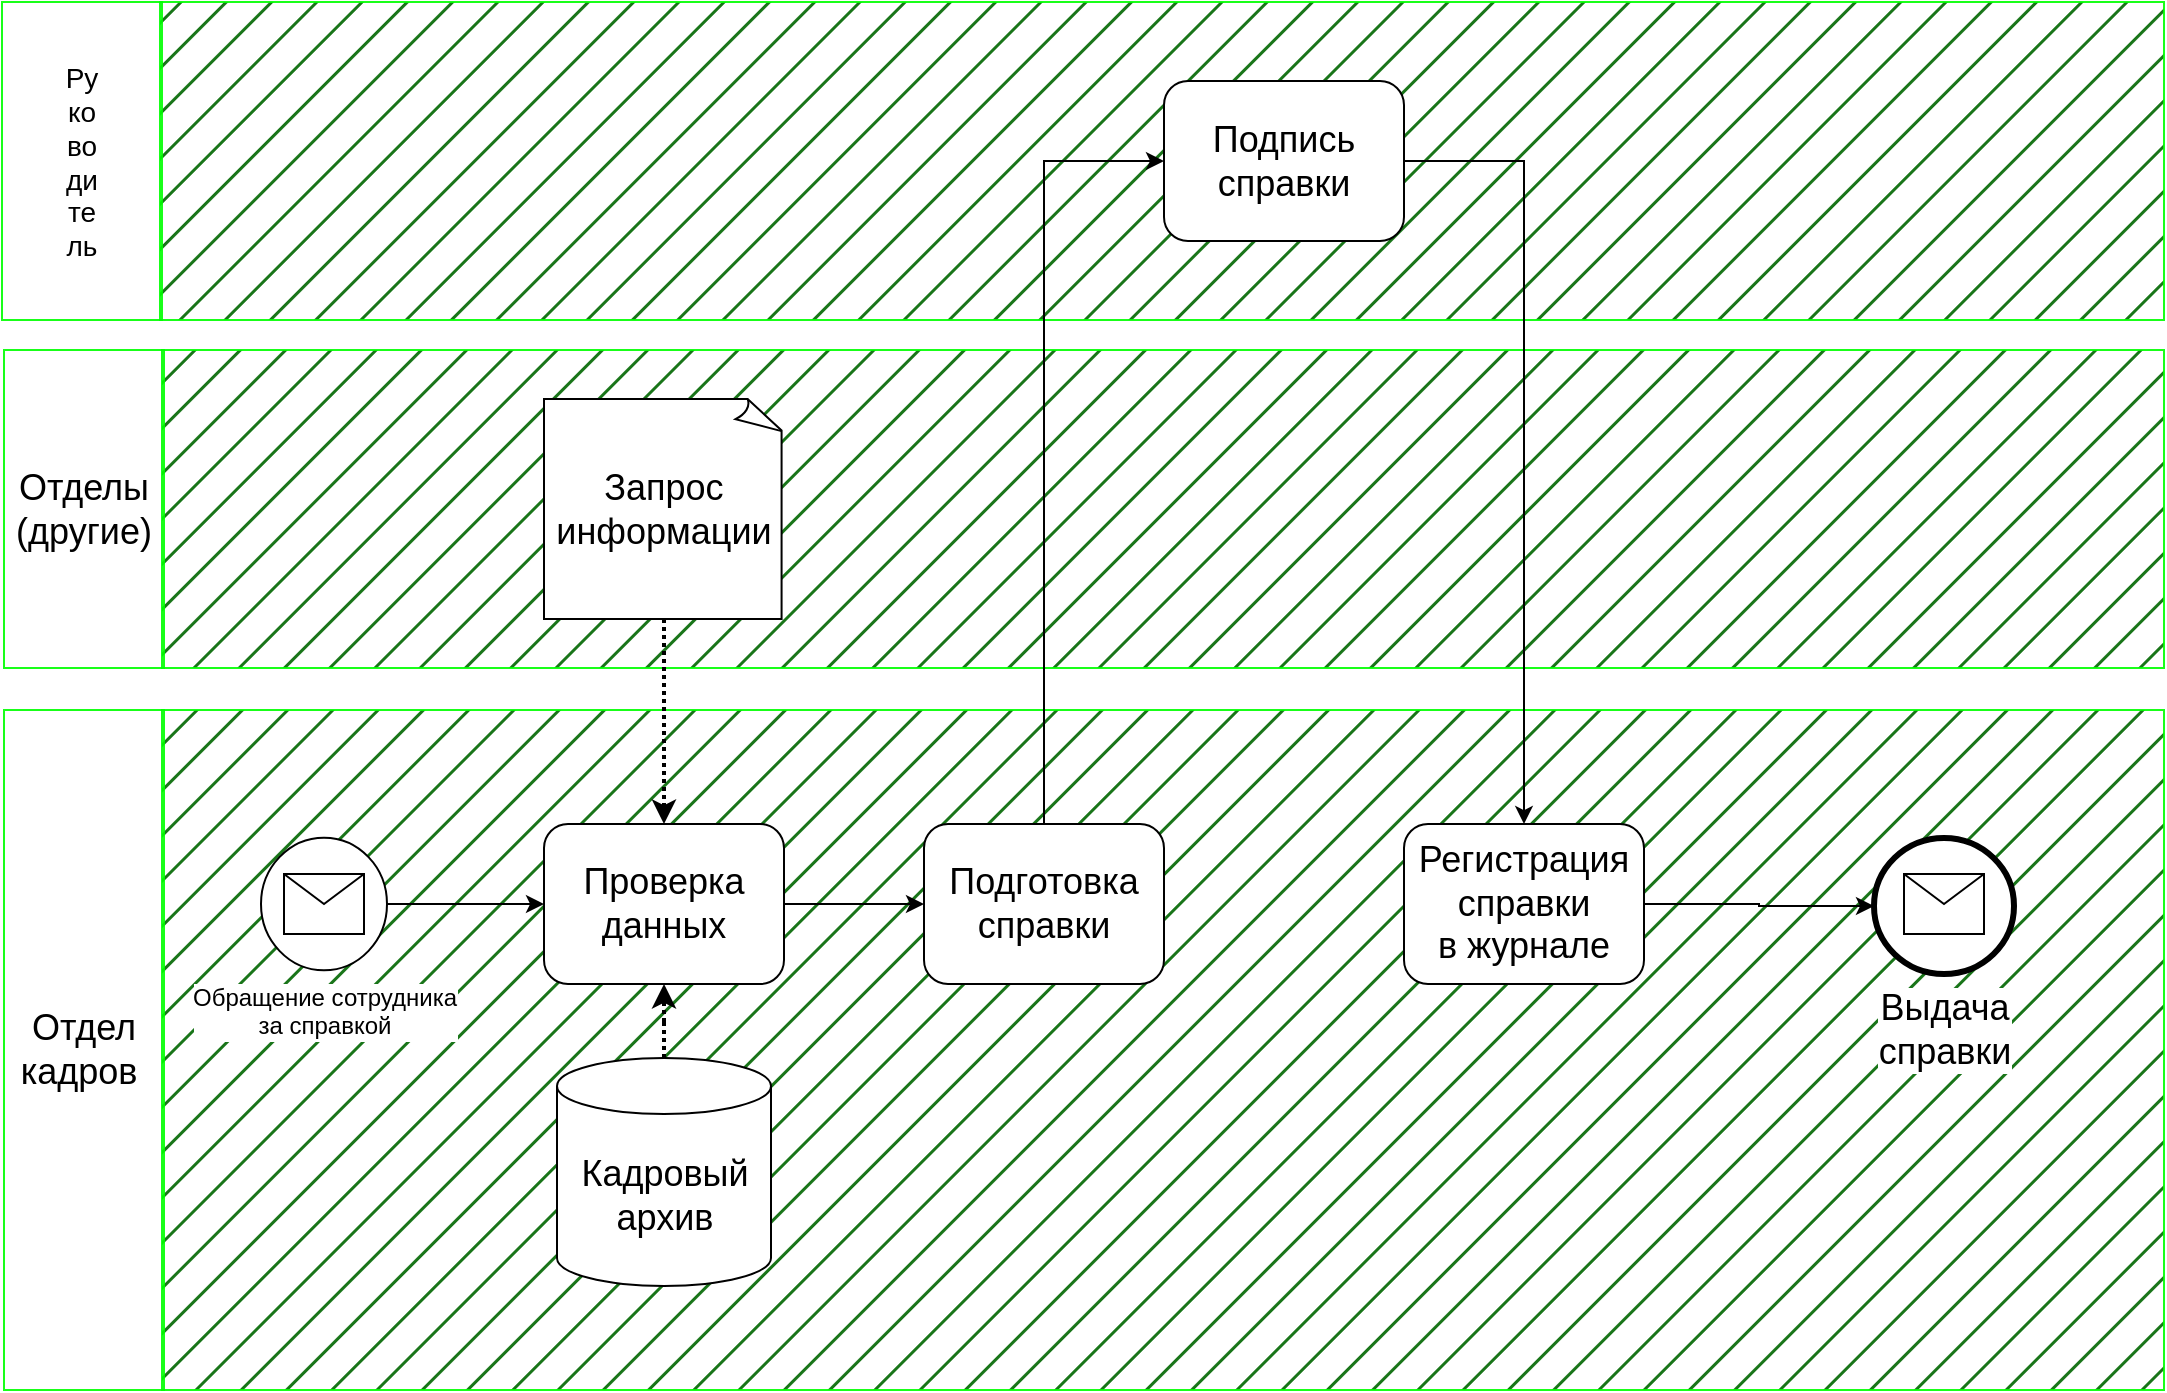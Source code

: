 <mxfile version="22.0.4" type="device">
  <diagram name="Page-1" id="2a216829-ef6e-dabb-86c1-c78162f3ba2b">
    <mxGraphModel dx="2200" dy="1290" grid="1" gridSize="10" guides="1" tooltips="1" connect="1" arrows="1" fold="1" page="1" pageScale="1" pageWidth="850" pageHeight="1100" background="none" math="0" shadow="0">
      <root>
        <mxCell id="0" />
        <mxCell id="1" parent="0" />
        <mxCell id="Nw8e_-uAzRaYwNXOCAyZ-13" value="" style="rounded=0;whiteSpace=wrap;html=1;fillStyle=hatch;fillColor=#006600;strokeColor=#00FF00;gradientColor=none;opacity=90;" vertex="1" parent="1">
          <mxGeometry x="118" y="146" width="1002" height="159" as="geometry" />
        </mxCell>
        <mxCell id="Nw8e_-uAzRaYwNXOCAyZ-11" value="" style="rounded=0;whiteSpace=wrap;html=1;fillStyle=hatch;fillColor=#006600;strokeColor=#00FF00;gradientColor=none;opacity=90;" vertex="1" parent="1">
          <mxGeometry x="119" y="320" width="1001" height="159" as="geometry" />
        </mxCell>
        <mxCell id="Nw8e_-uAzRaYwNXOCAyZ-2" value="" style="rounded=0;whiteSpace=wrap;html=1;fillStyle=hatch;fillColor=#006600;strokeColor=#00FF00;gradientColor=none;opacity=90;" vertex="1" parent="1">
          <mxGeometry x="119" y="500" width="1001" height="340" as="geometry" />
        </mxCell>
        <mxCell id="7a84cebc1def654-1" value="Обращение сотрудника &lt;br&gt;за справкой" style="shape=mxgraph.bpmn.shape;html=1;verticalLabelPosition=bottom;labelBackgroundColor=#ffffff;verticalAlign=top;perimeter=ellipsePerimeter;outline=standard;symbol=general;" parent="1" vertex="1">
          <mxGeometry x="168.5" y="563.88" width="63" height="66.25" as="geometry" />
        </mxCell>
        <mxCell id="7a84cebc1def654-2" value="&lt;font style=&quot;font-size: 18px;&quot;&gt;Проверка данных&lt;/font&gt;" style="shape=ext;rounded=1;html=1;whiteSpace=wrap;" parent="1" vertex="1">
          <mxGeometry x="310" y="557.01" width="120" height="80" as="geometry" />
        </mxCell>
        <mxCell id="7a84cebc1def654-3" value="&lt;font style=&quot;font-size: 18px;&quot;&gt;Подготовка&lt;br&gt;справки&lt;/font&gt;" style="shape=ext;rounded=1;html=1;whiteSpace=wrap;" parent="1" vertex="1">
          <mxGeometry x="500" y="557" width="120" height="80" as="geometry" />
        </mxCell>
        <mxCell id="7a84cebc1def654-8" value="&lt;font style=&quot;font-size: 18px;&quot;&gt;Подпись&lt;br&gt;справки&lt;/font&gt;" style="shape=ext;rounded=1;html=1;whiteSpace=wrap;" parent="1" vertex="1">
          <mxGeometry x="620" y="185.5" width="120" height="80" as="geometry" />
        </mxCell>
        <mxCell id="7a84cebc1def654-26" value="&lt;font style=&quot;font-size: 18px;&quot;&gt;Выдача&lt;br&gt;справки&lt;/font&gt;" style="shape=mxgraph.bpmn.shape;html=1;verticalLabelPosition=bottom;labelBackgroundColor=#ffffff;verticalAlign=top;perimeter=ellipsePerimeter;outline=end;symbol=general;" parent="1" vertex="1">
          <mxGeometry x="975" y="564.01" width="70" height="67.99" as="geometry" />
        </mxCell>
        <mxCell id="7a84cebc1def654-36" style="edgeStyle=orthogonalEdgeStyle;rounded=0;html=1;jettySize=auto;orthogonalLoop=1;" parent="1" source="7a84cebc1def654-1" target="7a84cebc1def654-2" edge="1">
          <mxGeometry relative="1" as="geometry" />
        </mxCell>
        <mxCell id="7a84cebc1def654-39" style="edgeStyle=orthogonalEdgeStyle;rounded=0;html=1;jettySize=auto;orthogonalLoop=1;" parent="1" source="7a84cebc1def654-2" target="7a84cebc1def654-3" edge="1">
          <mxGeometry relative="1" as="geometry" />
        </mxCell>
        <mxCell id="7a84cebc1def654-47" style="edgeStyle=orthogonalEdgeStyle;rounded=0;html=1;jettySize=auto;orthogonalLoop=1;entryX=0;entryY=0.5;entryDx=0;entryDy=0;" parent="1" source="7a84cebc1def654-3" target="7a84cebc1def654-8" edge="1">
          <mxGeometry relative="1" as="geometry">
            <mxPoint x="830.059" y="324" as="targetPoint" />
          </mxGeometry>
        </mxCell>
        <mxCell id="7a84cebc1def654-49" style="edgeStyle=orthogonalEdgeStyle;rounded=0;html=1;jettySize=auto;orthogonalLoop=1;entryX=0.5;entryY=0;entryDx=0;entryDy=0;exitX=1;exitY=0.5;exitDx=0;exitDy=0;" parent="1" source="7a84cebc1def654-8" target="Nw8e_-uAzRaYwNXOCAyZ-15" edge="1">
          <mxGeometry relative="1" as="geometry">
            <mxPoint x="875" y="405" as="targetPoint" />
          </mxGeometry>
        </mxCell>
        <mxCell id="7a84cebc1def654-58" style="edgeStyle=orthogonalEdgeStyle;rounded=0;html=1;jettySize=auto;orthogonalLoop=1;entryX=0;entryY=0.5;entryDx=0;entryDy=0;exitX=1;exitY=0.5;exitDx=0;exitDy=0;" parent="1" source="Nw8e_-uAzRaYwNXOCAyZ-15" target="7a84cebc1def654-26" edge="1">
          <mxGeometry relative="1" as="geometry">
            <mxPoint x="1012" y="592.059" as="sourcePoint" />
            <mxPoint x="664.0" y="592" as="targetPoint" />
          </mxGeometry>
        </mxCell>
        <mxCell id="7a84cebc1def654-59" style="edgeStyle=orthogonalEdgeStyle;rounded=0;html=1;jettySize=auto;orthogonalLoop=1;" parent="1" target="7a84cebc1def654-20" edge="1">
          <mxGeometry relative="1" as="geometry">
            <mxPoint x="859" y="711.941" as="sourcePoint" />
          </mxGeometry>
        </mxCell>
        <mxCell id="7a84cebc1def654-60" style="edgeStyle=orthogonalEdgeStyle;rounded=0;html=1;jettySize=auto;orthogonalLoop=1;endArrow=none;endFill=0;" parent="1" target="7a84cebc1def654-22" edge="1">
          <mxGeometry relative="1" as="geometry">
            <mxPoint x="799" y="792.0" as="sourcePoint" />
          </mxGeometry>
        </mxCell>
        <mxCell id="7a84cebc1def654-61" style="edgeStyle=orthogonalEdgeStyle;rounded=0;html=1;jettySize=auto;orthogonalLoop=1;endArrow=none;endFill=0;" parent="1" target="7a84cebc1def654-20" edge="1">
          <mxGeometry relative="1" as="geometry">
            <mxPoint x="944" y="792.0" as="sourcePoint" />
          </mxGeometry>
        </mxCell>
        <mxCell id="7a84cebc1def654-63" style="edgeStyle=orthogonalEdgeStyle;rounded=0;html=1;jettySize=auto;orthogonalLoop=1;endArrow=none;endFill=0;" parent="1" target="7a84cebc1def654-18" edge="1">
          <mxGeometry relative="1" as="geometry">
            <mxPoint x="1114" y="792.0" as="sourcePoint" />
          </mxGeometry>
        </mxCell>
        <mxCell id="7a84cebc1def654-64" style="edgeStyle=orthogonalEdgeStyle;rounded=0;html=1;jettySize=auto;orthogonalLoop=1;" parent="1" target="7a84cebc1def654-18" edge="1">
          <mxGeometry relative="1" as="geometry">
            <mxPoint x="1004" y="712.0" as="sourcePoint" />
          </mxGeometry>
        </mxCell>
        <mxCell id="Nw8e_-uAzRaYwNXOCAyZ-1" value="" style="shape=message;whiteSpace=wrap;html=1;" vertex="1" parent="1">
          <mxGeometry x="180" y="582" width="40" height="30" as="geometry" />
        </mxCell>
        <mxCell id="Nw8e_-uAzRaYwNXOCAyZ-4" value="&lt;font style=&quot;font-size: 18px;&quot;&gt;Отдел кадров&amp;nbsp;&lt;/font&gt;" style="rounded=0;whiteSpace=wrap;html=1;fillStyle=hatch;fillColor=none;strokeColor=#00FF00;gradientColor=none;opacity=90;" vertex="1" parent="1">
          <mxGeometry x="40" y="500" width="80" height="340" as="geometry" />
        </mxCell>
        <mxCell id="Nw8e_-uAzRaYwNXOCAyZ-7" value="" style="edgeStyle=orthogonalEdgeStyle;rounded=0;orthogonalLoop=1;jettySize=auto;html=1;dashed=1;dashPattern=1 1;strokeWidth=2;" edge="1" parent="1" source="Nw8e_-uAzRaYwNXOCAyZ-6" target="7a84cebc1def654-2">
          <mxGeometry relative="1" as="geometry" />
        </mxCell>
        <mxCell id="Nw8e_-uAzRaYwNXOCAyZ-6" value="&lt;font style=&quot;font-size: 18px;&quot;&gt;Кадровый архив&lt;/font&gt;" style="shape=cylinder3;whiteSpace=wrap;html=1;boundedLbl=1;backgroundOutline=1;size=14;" vertex="1" parent="1">
          <mxGeometry x="316.5" y="674" width="107" height="114" as="geometry" />
        </mxCell>
        <mxCell id="Nw8e_-uAzRaYwNXOCAyZ-8" value="&lt;span style=&quot;font-size: 18px;&quot;&gt;Запрос&lt;br&gt;&lt;/span&gt;&lt;font style=&quot;font-size: 18px;&quot;&gt;информации&lt;/font&gt;" style="whiteSpace=wrap;html=1;shape=mxgraph.basic.document" vertex="1" parent="1">
          <mxGeometry x="310" y="344.5" width="120" height="110" as="geometry" />
        </mxCell>
        <mxCell id="Nw8e_-uAzRaYwNXOCAyZ-10" value="" style="endArrow=classic;html=1;rounded=0;entryX=0.5;entryY=0;entryDx=0;entryDy=0;exitX=0.5;exitY=1;exitDx=0;exitDy=0;exitPerimeter=0;dashed=1;dashPattern=1 1;strokeWidth=2;" edge="1" parent="1" source="Nw8e_-uAzRaYwNXOCAyZ-8" target="7a84cebc1def654-2">
          <mxGeometry width="50" height="50" relative="1" as="geometry">
            <mxPoint x="180" y="434" as="sourcePoint" />
            <mxPoint x="350" y="460" as="targetPoint" />
          </mxGeometry>
        </mxCell>
        <mxCell id="Nw8e_-uAzRaYwNXOCAyZ-12" value="&lt;font style=&quot;font-size: 18px;&quot;&gt;Отделы&lt;br&gt;(другие)&lt;br&gt;&lt;/font&gt;" style="rounded=0;whiteSpace=wrap;html=1;fillStyle=hatch;fillColor=none;strokeColor=#00FF00;gradientColor=none;opacity=90;" vertex="1" parent="1">
          <mxGeometry x="40" y="320" width="80" height="159" as="geometry" />
        </mxCell>
        <mxCell id="Nw8e_-uAzRaYwNXOCAyZ-14" value="&lt;font style=&quot;font-size: 14px;&quot;&gt;Ру&lt;br&gt;ко&lt;br&gt;во&lt;br&gt;ди&lt;br&gt;те&lt;br&gt;ль&lt;/font&gt;" style="rounded=0;whiteSpace=wrap;html=1;fillStyle=hatch;fillColor=none;strokeColor=#00FF00;gradientColor=none;opacity=90;" vertex="1" parent="1">
          <mxGeometry x="39" y="146" width="80" height="159" as="geometry" />
        </mxCell>
        <mxCell id="Nw8e_-uAzRaYwNXOCAyZ-15" value="&lt;font style=&quot;font-size: 18px;&quot;&gt;Регистрация&lt;br&gt;справки&lt;br&gt;в журнале&lt;/font&gt;" style="shape=ext;rounded=1;html=1;whiteSpace=wrap;" vertex="1" parent="1">
          <mxGeometry x="740" y="557.01" width="120" height="80" as="geometry" />
        </mxCell>
        <mxCell id="Nw8e_-uAzRaYwNXOCAyZ-16" value="" style="shape=message;whiteSpace=wrap;html=1;" vertex="1" parent="1">
          <mxGeometry x="990" y="582" width="40" height="30" as="geometry" />
        </mxCell>
      </root>
    </mxGraphModel>
  </diagram>
</mxfile>
